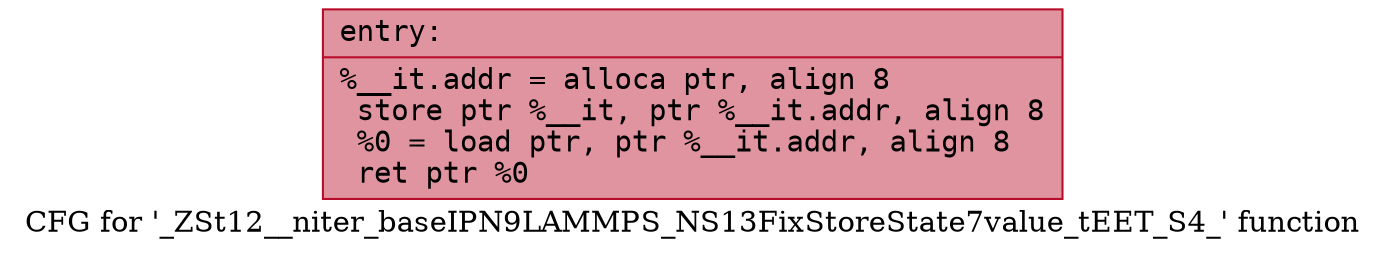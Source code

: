 digraph "CFG for '_ZSt12__niter_baseIPN9LAMMPS_NS13FixStoreState7value_tEET_S4_' function" {
	label="CFG for '_ZSt12__niter_baseIPN9LAMMPS_NS13FixStoreState7value_tEET_S4_' function";

	Node0x55b564ad1eb0 [shape=record,color="#b70d28ff", style=filled, fillcolor="#b70d2870" fontname="Courier",label="{entry:\l|  %__it.addr = alloca ptr, align 8\l  store ptr %__it, ptr %__it.addr, align 8\l  %0 = load ptr, ptr %__it.addr, align 8\l  ret ptr %0\l}"];
}
